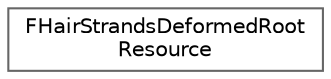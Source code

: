 digraph "Graphical Class Hierarchy"
{
 // INTERACTIVE_SVG=YES
 // LATEX_PDF_SIZE
  bgcolor="transparent";
  edge [fontname=Helvetica,fontsize=10,labelfontname=Helvetica,labelfontsize=10];
  node [fontname=Helvetica,fontsize=10,shape=box,height=0.2,width=0.4];
  rankdir="LR";
  Node0 [id="Node000000",label="FHairStrandsDeformedRoot\lResource",height=0.2,width=0.4,color="grey40", fillcolor="white", style="filled",URL="$dd/d80/structFHairStrandsDeformedRootResource.html",tooltip=" "];
}
